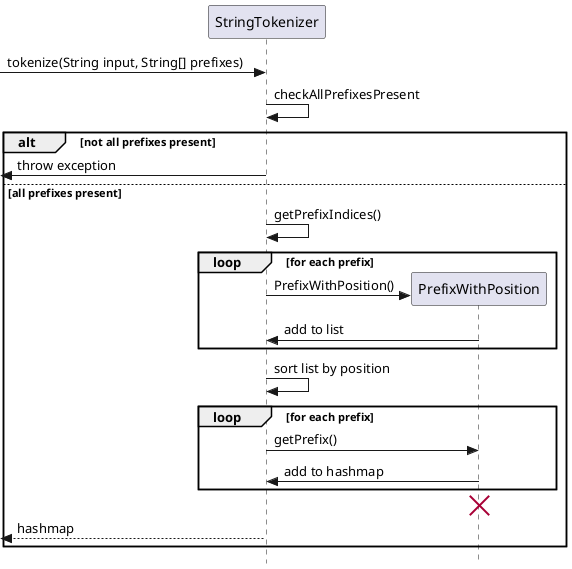 @startuml

skinparam Style strictuml

[-> StringTokenizer: tokenize(String input, String[] prefixes)

StringTokenizer -> StringTokenizer: checkAllPrefixesPresent

alt not all prefixes present
    [<- StringTokenizer: throw exception
else all prefixes present

    StringTokenizer -> StringTokenizer: getPrefixIndices()
        loop for each prefix
            create PrefixWithPosition
            StringTokenizer -> PrefixWithPosition: PrefixWithPosition()
            StringTokenizer <- PrefixWithPosition: add to list
        end

    StringTokenizer -> StringTokenizer: sort list by position

        loop for each prefix
            StringTokenizer -> PrefixWithPosition: getPrefix()
            StringTokenizer <- PrefixWithPosition: add to hashmap
        end

    destroy PrefixWithPosition
    [<-- StringTokenizer: hashmap
end

@enduml